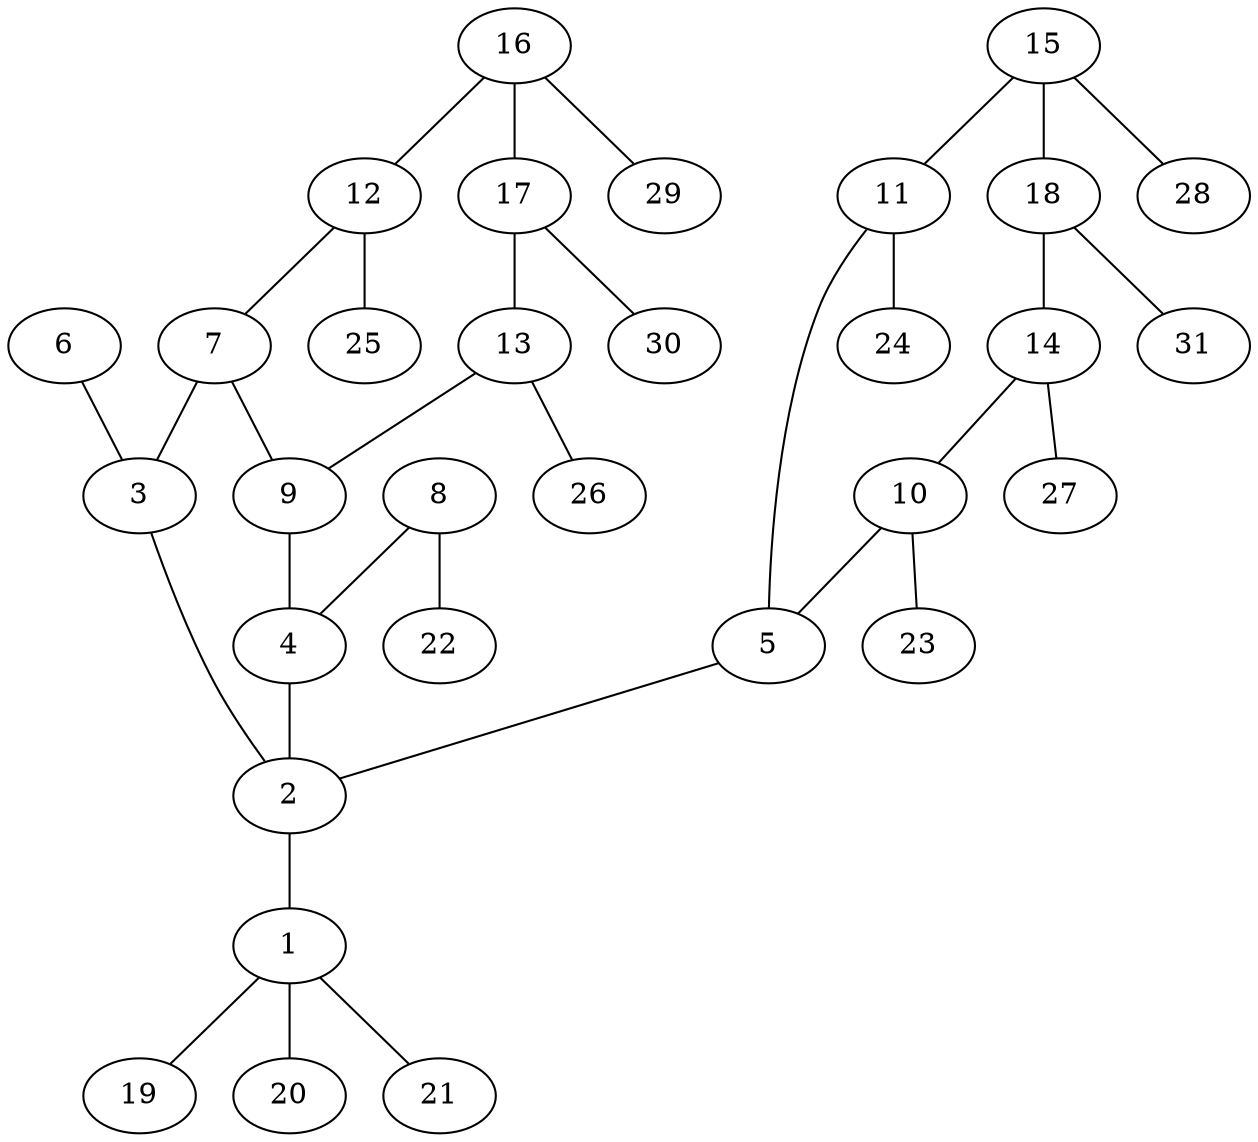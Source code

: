 graph molecule_231 {
	1	 [chem=C];
	19	 [chem=H];
	1 -- 19	 [valence=1];
	20	 [chem=H];
	1 -- 20	 [valence=1];
	21	 [chem=H];
	1 -- 21	 [valence=1];
	2	 [chem=C];
	2 -- 1	 [valence=1];
	3	 [chem=C];
	3 -- 2	 [valence=1];
	4	 [chem=N];
	4 -- 2	 [valence=1];
	5	 [chem=C];
	5 -- 2	 [valence=1];
	6	 [chem=O];
	6 -- 3	 [valence=2];
	7	 [chem=C];
	7 -- 3	 [valence=1];
	9	 [chem=C];
	7 -- 9	 [valence=1];
	8	 [chem=O];
	8 -- 4	 [valence=1];
	22	 [chem=H];
	8 -- 22	 [valence=1];
	9 -- 4	 [valence=1];
	10	 [chem=C];
	10 -- 5	 [valence=2];
	23	 [chem=H];
	10 -- 23	 [valence=1];
	11	 [chem=C];
	11 -- 5	 [valence=1];
	24	 [chem=H];
	11 -- 24	 [valence=1];
	12	 [chem=C];
	12 -- 7	 [valence=2];
	25	 [chem=H];
	12 -- 25	 [valence=1];
	13	 [chem=C];
	13 -- 9	 [valence=2];
	26	 [chem=H];
	13 -- 26	 [valence=1];
	14	 [chem=C];
	14 -- 10	 [valence=1];
	27	 [chem=H];
	14 -- 27	 [valence=1];
	15	 [chem=C];
	15 -- 11	 [valence=2];
	18	 [chem=C];
	15 -- 18	 [valence=1];
	28	 [chem=H];
	15 -- 28	 [valence=1];
	16	 [chem=C];
	16 -- 12	 [valence=1];
	17	 [chem=C];
	16 -- 17	 [valence=2];
	29	 [chem=H];
	16 -- 29	 [valence=1];
	17 -- 13	 [valence=1];
	30	 [chem=H];
	17 -- 30	 [valence=1];
	18 -- 14	 [valence=2];
	31	 [chem=H];
	18 -- 31	 [valence=1];
}
